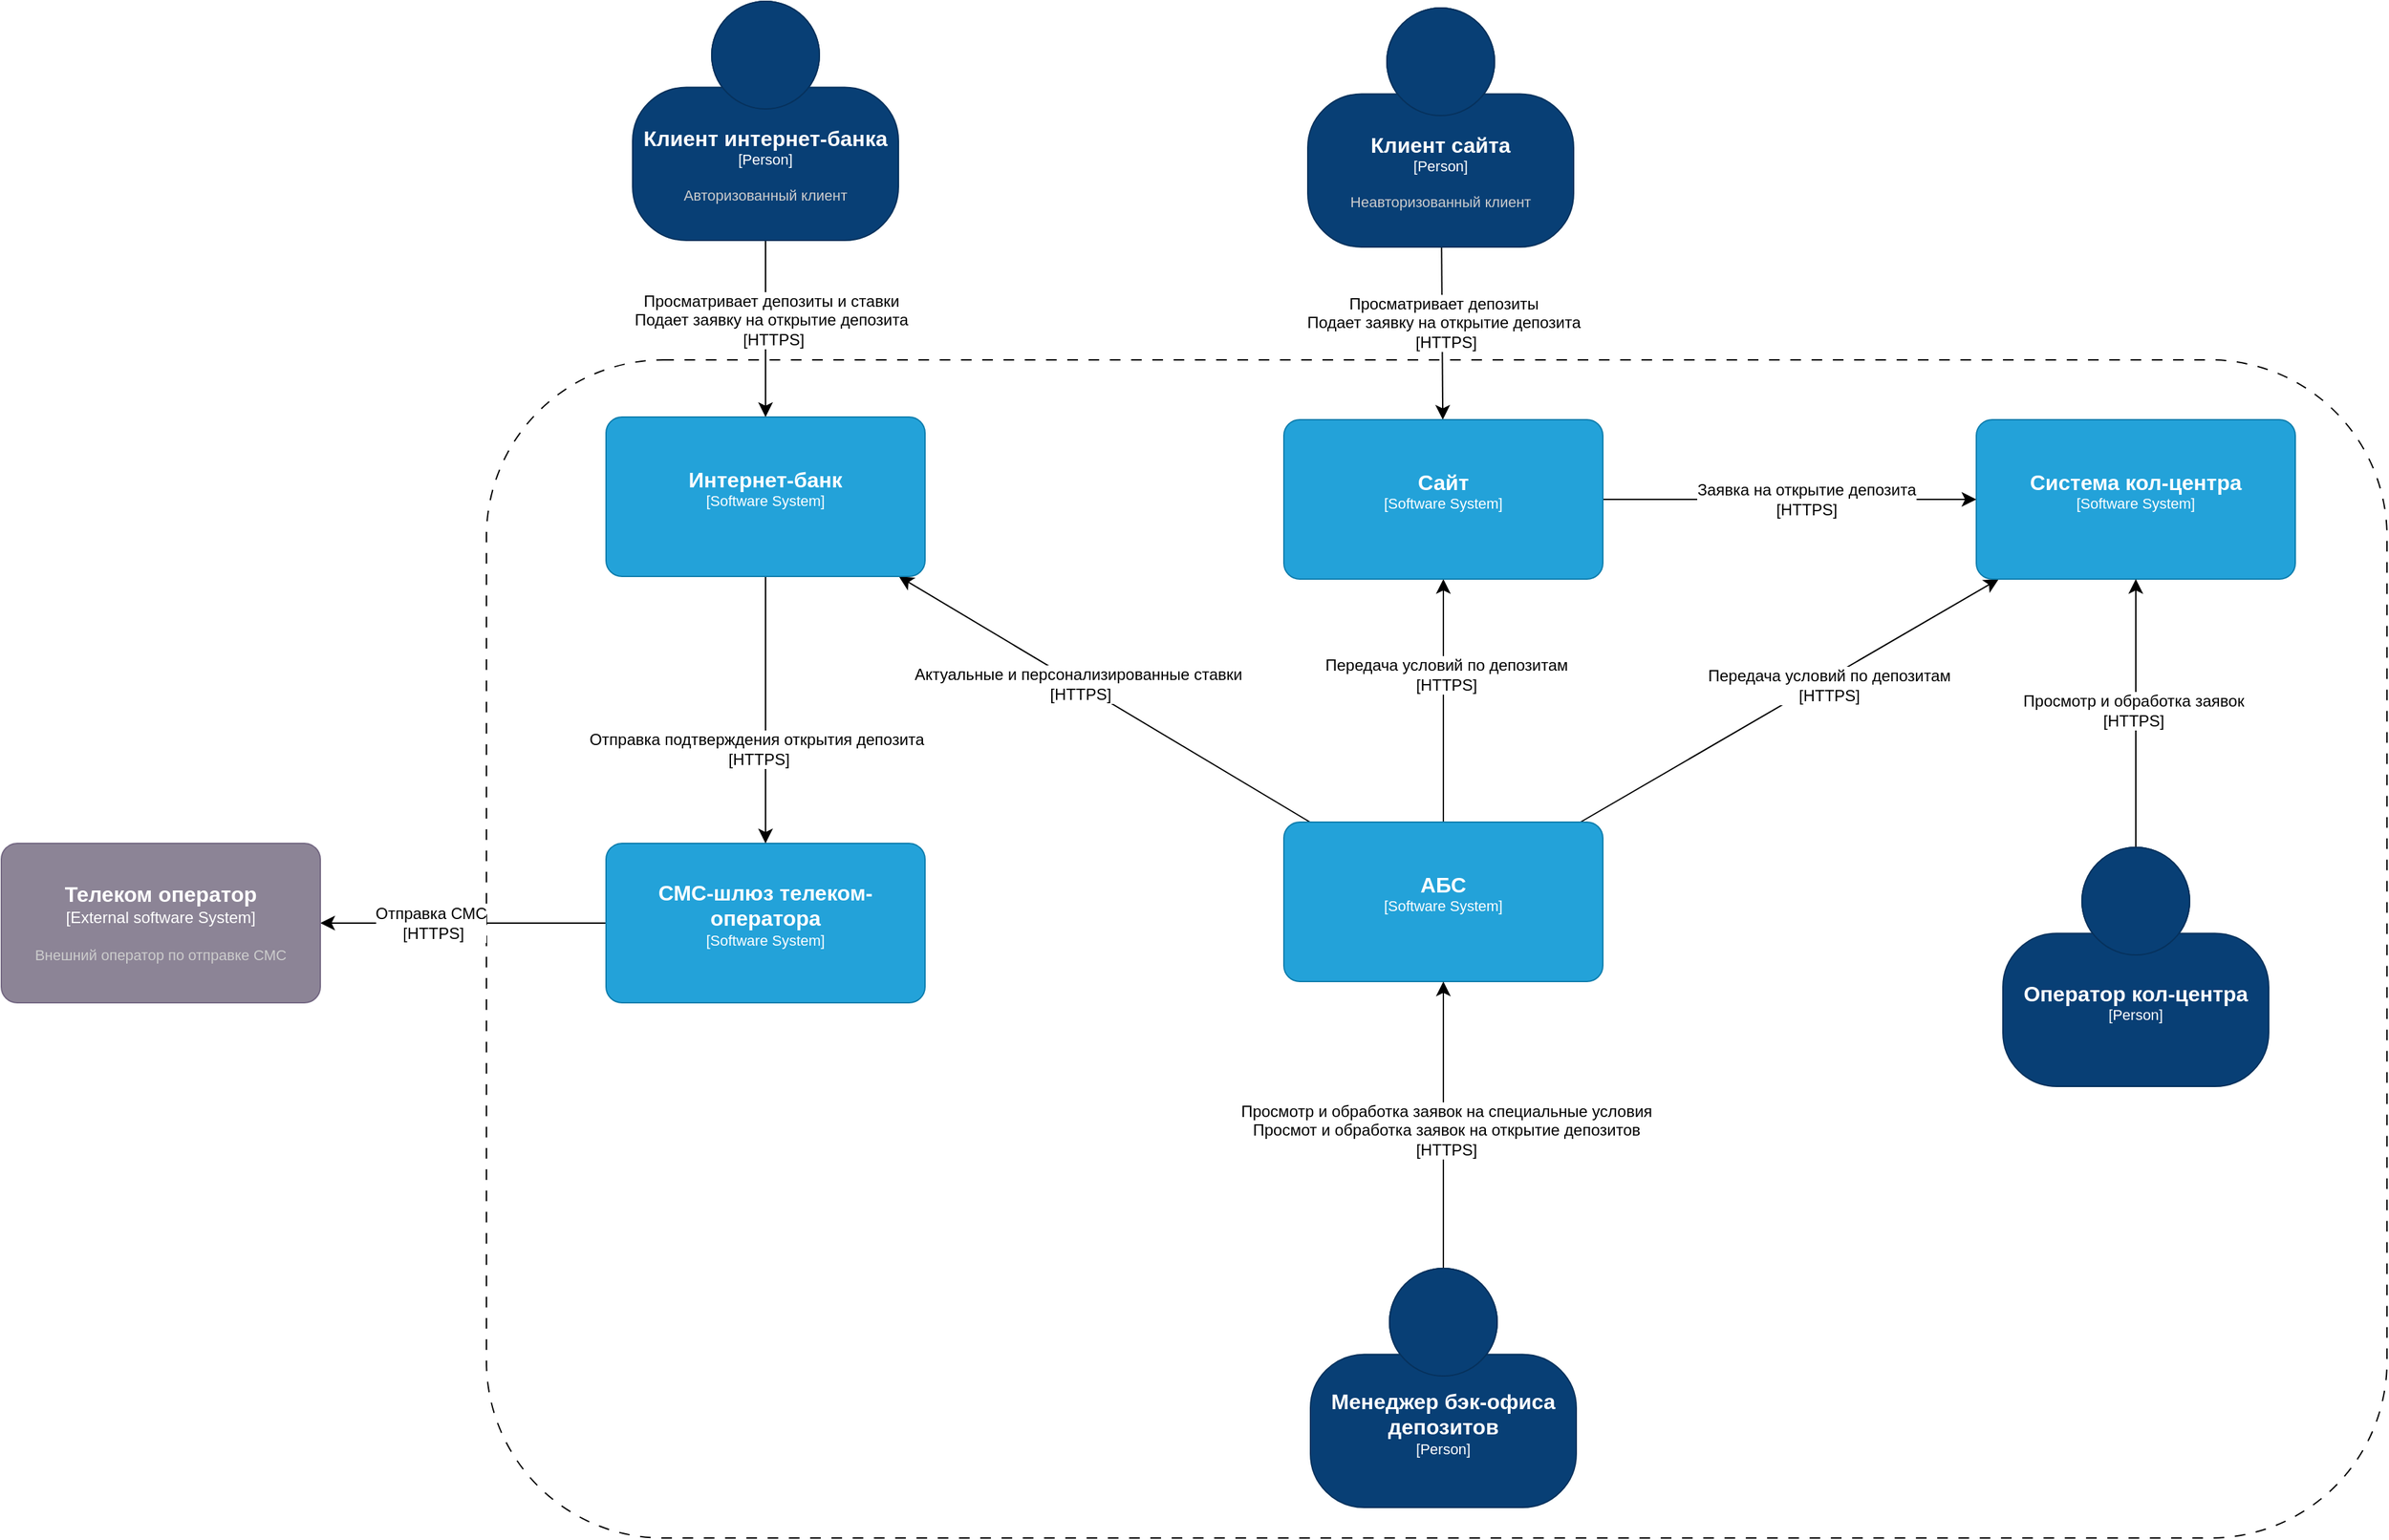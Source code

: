 <mxfile version="26.2.2">
  <diagram name="Страница — 1" id="zq33oQ1W5LLMtqZiJtiX">
    <mxGraphModel dx="2067" dy="1301" grid="0" gridSize="10" guides="1" tooltips="1" connect="1" arrows="1" fold="1" page="0" pageScale="1" pageWidth="827" pageHeight="1169" math="0" shadow="0">
      <root>
        <mxCell id="0" />
        <mxCell id="1" parent="0" />
        <mxCell id="WsRf3P99QnQvytNDEwtv-25" value="" style="rounded=1;whiteSpace=wrap;html=1;fontFamily=Helvetica;fontSize=12;fontColor=default;labelBackgroundColor=default;dashed=1;fillColor=none;dashPattern=8 8;" parent="1" vertex="1">
          <mxGeometry x="-26" y="-12" width="1430" height="887" as="geometry" />
        </mxCell>
        <mxCell id="WsRf3P99QnQvytNDEwtv-2" style="edgeStyle=none;curved=1;rounded=0;orthogonalLoop=1;jettySize=auto;html=1;fontSize=12;startSize=8;endSize=8;" parent="1" source="o-IOHxrIPVLr7GiQBjIR-1" target="WsRf3P99QnQvytNDEwtv-1" edge="1">
          <mxGeometry relative="1" as="geometry" />
        </mxCell>
        <mxCell id="WsRf3P99QnQvytNDEwtv-3" value="Просматривает депозиты&lt;br&gt;Подает заявку на открытие депозита&lt;div&gt;&amp;nbsp;[HTTPS]&lt;/div&gt;" style="edgeLabel;html=1;align=center;verticalAlign=middle;resizable=0;points=[];fontSize=12;" parent="WsRf3P99QnQvytNDEwtv-2" vertex="1" connectable="0">
          <mxGeometry x="-0.015" relative="1" as="geometry">
            <mxPoint x="1" y="-7" as="offset" />
          </mxGeometry>
        </mxCell>
        <object placeholders="1" c4Name="Клиент сайта" c4Type="Person" c4Description="Неавторизованный клиент" label="&lt;font style=&quot;font-size: 16px&quot;&gt;&lt;b&gt;%c4Name%&lt;/b&gt;&lt;/font&gt;&lt;div&gt;[%c4Type%]&lt;/div&gt;&lt;br&gt;&lt;div&gt;&lt;font style=&quot;font-size: 11px&quot;&gt;&lt;font color=&quot;#cccccc&quot;&gt;%c4Description%&lt;/font&gt;&lt;/div&gt;" id="o-IOHxrIPVLr7GiQBjIR-1">
          <mxCell style="html=1;fontSize=11;dashed=0;whiteSpace=wrap;fillColor=#083F75;strokeColor=#06315C;fontColor=#ffffff;shape=mxgraph.c4.person2;align=center;metaEdit=1;points=[[0.5,0,0],[1,0.5,0],[1,0.75,0],[0.75,1,0],[0.5,1,0],[0.25,1,0],[0,0.75,0],[0,0.5,0]];resizable=0;" parent="1" vertex="1">
            <mxGeometry x="592" y="-277" width="200" height="180" as="geometry" />
          </mxCell>
        </object>
        <mxCell id="54XHS6qKlFoen8ubGjGy-1" style="edgeStyle=none;curved=1;rounded=0;orthogonalLoop=1;jettySize=auto;html=1;fontSize=12;startSize=8;endSize=8;" edge="1" parent="1" source="o-IOHxrIPVLr7GiQBjIR-2" target="WsRf3P99QnQvytNDEwtv-13">
          <mxGeometry relative="1" as="geometry" />
        </mxCell>
        <mxCell id="54XHS6qKlFoen8ubGjGy-2" value="Актуальные и персонализированные ставки&lt;br&gt;&lt;div&gt;&amp;nbsp;[HTTPS]&lt;/div&gt;" style="edgeLabel;html=1;align=center;verticalAlign=middle;resizable=0;points=[];fontSize=12;" vertex="1" connectable="0" parent="54XHS6qKlFoen8ubGjGy-1">
          <mxGeometry x="0.131" relative="1" as="geometry">
            <mxPoint as="offset" />
          </mxGeometry>
        </mxCell>
        <mxCell id="54XHS6qKlFoen8ubGjGy-3" style="edgeStyle=none;curved=1;rounded=0;orthogonalLoop=1;jettySize=auto;html=1;fontSize=12;startSize=8;endSize=8;" edge="1" parent="1" source="o-IOHxrIPVLr7GiQBjIR-2" target="o-IOHxrIPVLr7GiQBjIR-3">
          <mxGeometry relative="1" as="geometry" />
        </mxCell>
        <mxCell id="54XHS6qKlFoen8ubGjGy-4" value="Передача условий по депозитам&lt;br&gt;[HTTPS]" style="edgeLabel;html=1;align=center;verticalAlign=middle;resizable=0;points=[];fontSize=12;" vertex="1" connectable="0" parent="54XHS6qKlFoen8ubGjGy-3">
          <mxGeometry x="0.172" y="-5" relative="1" as="geometry">
            <mxPoint as="offset" />
          </mxGeometry>
        </mxCell>
        <mxCell id="54XHS6qKlFoen8ubGjGy-5" style="edgeStyle=none;curved=1;rounded=0;orthogonalLoop=1;jettySize=auto;html=1;fontSize=12;startSize=8;endSize=8;" edge="1" parent="1" source="o-IOHxrIPVLr7GiQBjIR-2" target="WsRf3P99QnQvytNDEwtv-1">
          <mxGeometry relative="1" as="geometry" />
        </mxCell>
        <mxCell id="54XHS6qKlFoen8ubGjGy-6" value="Передача условий по депозитам&lt;br&gt;[HTTPS]" style="edgeLabel;html=1;align=center;verticalAlign=middle;resizable=0;points=[];fontSize=12;" vertex="1" connectable="0" parent="54XHS6qKlFoen8ubGjGy-5">
          <mxGeometry x="0.213" y="-2" relative="1" as="geometry">
            <mxPoint as="offset" />
          </mxGeometry>
        </mxCell>
        <object placeholders="1" c4Name="АБС" c4Type="Software System" c4Description="" label="&lt;font style=&quot;font-size: 16px&quot;&gt;&lt;b&gt;%c4Name%&lt;/b&gt;&lt;/font&gt;&lt;div&gt;[%c4Type%]&lt;/div&gt;&lt;br&gt;&lt;div&gt;&lt;font style=&quot;font-size: 11px&quot;&gt;&lt;font color=&quot;#cccccc&quot;&gt;%c4Description%&lt;/font&gt;&lt;/div&gt;" id="o-IOHxrIPVLr7GiQBjIR-2">
          <mxCell style="rounded=1;whiteSpace=wrap;html=1;labelBackgroundColor=none;fillColor=#23A2D9;fontColor=#ffffff;align=center;arcSize=10;strokeColor=#0E7DAD;metaEdit=1;resizable=0;points=[[0.25,0,0],[0.5,0,0],[0.75,0,0],[1,0.25,0],[1,0.5,0],[1,0.75,0],[0.75,1,0],[0.5,1,0],[0.25,1,0],[0,0.75,0],[0,0.5,0],[0,0.25,0]];verticalAlign=middle;fontFamily=Helvetica;fontSize=11;" parent="1" vertex="1">
            <mxGeometry x="574" y="336" width="240" height="120" as="geometry" />
          </mxCell>
        </object>
        <object placeholders="1" c4Name="Система кол-центра" c4Type="Software System" c4Description="" label="&lt;font style=&quot;font-size: 16px&quot;&gt;&lt;b&gt;%c4Name%&lt;/b&gt;&lt;/font&gt;&lt;div&gt;[%c4Type%]&lt;/div&gt;&lt;br&gt;&lt;div&gt;&lt;font style=&quot;font-size: 11px&quot;&gt;&lt;font color=&quot;#cccccc&quot;&gt;%c4Description%&lt;/font&gt;&lt;/div&gt;" id="o-IOHxrIPVLr7GiQBjIR-3">
          <mxCell style="rounded=1;whiteSpace=wrap;html=1;labelBackgroundColor=none;fillColor=#23A2D9;fontColor=#ffffff;align=center;arcSize=10;strokeColor=#0E7DAD;metaEdit=1;resizable=0;points=[[0.25,0,0],[0.5,0,0],[0.75,0,0],[1,0.25,0],[1,0.5,0],[1,0.75,0],[0.75,1,0],[0.5,1,0],[0.25,1,0],[0,0.75,0],[0,0.5,0],[0,0.25,0]];verticalAlign=middle;fontFamily=Helvetica;fontSize=11;" parent="1" vertex="1">
            <mxGeometry x="1095" y="33" width="240" height="120" as="geometry" />
          </mxCell>
        </object>
        <mxCell id="WsRf3P99QnQvytNDEwtv-27" style="edgeStyle=none;curved=1;rounded=0;orthogonalLoop=1;jettySize=auto;html=1;fontSize=12;startSize=8;endSize=8;" parent="1" source="o-IOHxrIPVLr7GiQBjIR-5" target="WsRf3P99QnQvytNDEwtv-26" edge="1">
          <mxGeometry relative="1" as="geometry" />
        </mxCell>
        <mxCell id="WsRf3P99QnQvytNDEwtv-28" value="Отправка СМС&lt;br&gt;&lt;div&gt;&amp;nbsp;[HTTPS]&lt;/div&gt;" style="edgeLabel;html=1;align=center;verticalAlign=middle;resizable=0;points=[];fontSize=12;" parent="WsRf3P99QnQvytNDEwtv-27" vertex="1" connectable="0">
          <mxGeometry x="0.229" relative="1" as="geometry">
            <mxPoint as="offset" />
          </mxGeometry>
        </mxCell>
        <object placeholders="1" c4Name="СМС-шлюз телеком-оператора" c4Type="Software System" c4Description="" label="&lt;font style=&quot;font-size: 16px&quot;&gt;&lt;b&gt;%c4Name%&lt;/b&gt;&lt;/font&gt;&lt;div&gt;[%c4Type%]&lt;/div&gt;&lt;br&gt;&lt;div&gt;&lt;font style=&quot;font-size: 11px&quot;&gt;&lt;font color=&quot;#cccccc&quot;&gt;%c4Description%&lt;/font&gt;&lt;/div&gt;" id="o-IOHxrIPVLr7GiQBjIR-5">
          <mxCell style="rounded=1;whiteSpace=wrap;html=1;labelBackgroundColor=none;fillColor=#23A2D9;fontColor=#ffffff;align=center;arcSize=10;strokeColor=#0E7DAD;metaEdit=1;resizable=0;points=[[0.25,0,0],[0.5,0,0],[0.75,0,0],[1,0.25,0],[1,0.5,0],[1,0.75,0],[0.75,1,0],[0.5,1,0],[0.25,1,0],[0,0.75,0],[0,0.5,0],[0,0.25,0]];verticalAlign=middle;fontFamily=Helvetica;fontSize=11;" parent="1" vertex="1">
            <mxGeometry x="64" y="352" width="240" height="120" as="geometry" />
          </mxCell>
        </object>
        <mxCell id="WsRf3P99QnQvytNDEwtv-6" style="edgeStyle=none;curved=1;rounded=0;orthogonalLoop=1;jettySize=auto;html=1;fontSize=12;startSize=8;endSize=8;" parent="1" source="WsRf3P99QnQvytNDEwtv-1" target="o-IOHxrIPVLr7GiQBjIR-3" edge="1">
          <mxGeometry relative="1" as="geometry" />
        </mxCell>
        <mxCell id="WsRf3P99QnQvytNDEwtv-7" value="Заявка на открытие депозита&lt;br&gt;[HTTPS]" style="edgeLabel;html=1;align=center;verticalAlign=middle;resizable=0;points=[];fontSize=12;" parent="WsRf3P99QnQvytNDEwtv-6" vertex="1" connectable="0">
          <mxGeometry x="0.228" y="-2" relative="1" as="geometry">
            <mxPoint x="-20" y="-2" as="offset" />
          </mxGeometry>
        </mxCell>
        <object placeholders="1" c4Name="Сайт" c4Type="Software System" c4Description="" label="&lt;font style=&quot;font-size: 16px&quot;&gt;&lt;b&gt;%c4Name%&lt;/b&gt;&lt;/font&gt;&lt;div&gt;[%c4Type%]&lt;/div&gt;&lt;br&gt;&lt;div&gt;&lt;font style=&quot;font-size: 11px&quot;&gt;&lt;font color=&quot;#cccccc&quot;&gt;%c4Description%&lt;/font&gt;&lt;/div&gt;" id="WsRf3P99QnQvytNDEwtv-1">
          <mxCell style="rounded=1;whiteSpace=wrap;html=1;labelBackgroundColor=none;fillColor=#23A2D9;fontColor=#ffffff;align=center;arcSize=10;strokeColor=#0E7DAD;metaEdit=1;resizable=0;points=[[0.25,0,0],[0.5,0,0],[0.75,0,0],[1,0.25,0],[1,0.5,0],[1,0.75,0],[0.75,1,0],[0.5,1,0],[0.25,1,0],[0,0.75,0],[0,0.5,0],[0,0.25,0]];verticalAlign=middle;fontFamily=Helvetica;fontSize=11;" parent="1" vertex="1">
            <mxGeometry x="574" y="33" width="240" height="120" as="geometry" />
          </mxCell>
        </object>
        <mxCell id="WsRf3P99QnQvytNDEwtv-11" style="edgeStyle=none;curved=1;rounded=0;orthogonalLoop=1;jettySize=auto;html=1;fontSize=12;startSize=8;endSize=8;" parent="1" source="WsRf3P99QnQvytNDEwtv-10" target="o-IOHxrIPVLr7GiQBjIR-3" edge="1">
          <mxGeometry relative="1" as="geometry" />
        </mxCell>
        <mxCell id="WsRf3P99QnQvytNDEwtv-12" value="Просмотр и обработка заявок&lt;br&gt;[HTTPS]" style="edgeLabel;html=1;align=center;verticalAlign=middle;resizable=0;points=[];fontSize=12;" parent="WsRf3P99QnQvytNDEwtv-11" vertex="1" connectable="0">
          <mxGeometry x="0.036" y="2" relative="1" as="geometry">
            <mxPoint y="1" as="offset" />
          </mxGeometry>
        </mxCell>
        <object placeholders="1" c4Name="Оператор кол-центра" c4Type="Person" c4Description="" label="&lt;font style=&quot;font-size: 16px&quot;&gt;&lt;b&gt;%c4Name%&lt;/b&gt;&lt;/font&gt;&lt;div&gt;[%c4Type%]&lt;/div&gt;&lt;br&gt;&lt;div&gt;&lt;font style=&quot;font-size: 11px&quot;&gt;&lt;font color=&quot;#cccccc&quot;&gt;%c4Description%&lt;/font&gt;&lt;/div&gt;" id="WsRf3P99QnQvytNDEwtv-10">
          <mxCell style="html=1;fontSize=11;dashed=0;whiteSpace=wrap;fillColor=#083F75;strokeColor=#06315C;fontColor=#ffffff;shape=mxgraph.c4.person2;align=center;metaEdit=1;points=[[0.5,0,0],[1,0.5,0],[1,0.75,0],[0.75,1,0],[0.5,1,0],[0.25,1,0],[0,0.75,0],[0,0.5,0]];resizable=0;" parent="1" vertex="1">
            <mxGeometry x="1115" y="355" width="200" height="180" as="geometry" />
          </mxCell>
        </object>
        <mxCell id="WsRf3P99QnQvytNDEwtv-18" style="edgeStyle=none;curved=1;rounded=0;orthogonalLoop=1;jettySize=auto;html=1;fontSize=12;startSize=8;endSize=8;" parent="1" source="WsRf3P99QnQvytNDEwtv-13" target="o-IOHxrIPVLr7GiQBjIR-5" edge="1">
          <mxGeometry relative="1" as="geometry" />
        </mxCell>
        <mxCell id="WsRf3P99QnQvytNDEwtv-19" value="Отправка подтверждения открытия депозита&lt;br&gt;&lt;div&gt;&amp;nbsp;[HTTPS]&lt;/div&gt;" style="edgeLabel;html=1;align=center;verticalAlign=middle;resizable=0;points=[];fontSize=12;" parent="WsRf3P99QnQvytNDEwtv-18" vertex="1" connectable="0">
          <mxGeometry x="-0.171" y="-3" relative="1" as="geometry">
            <mxPoint x="-4" y="46" as="offset" />
          </mxGeometry>
        </mxCell>
        <object placeholders="1" c4Name="Интернет-банк" c4Type="Software System" c4Description="" label="&lt;font style=&quot;font-size: 16px&quot;&gt;&lt;b&gt;%c4Name%&lt;/b&gt;&lt;/font&gt;&lt;div&gt;[%c4Type%]&lt;/div&gt;&lt;br&gt;&lt;div&gt;&lt;font style=&quot;font-size: 11px&quot;&gt;&lt;font color=&quot;#cccccc&quot;&gt;%c4Description%&lt;/font&gt;&lt;/div&gt;" id="WsRf3P99QnQvytNDEwtv-13">
          <mxCell style="rounded=1;whiteSpace=wrap;html=1;labelBackgroundColor=none;fillColor=#23A2D9;fontColor=#ffffff;align=center;arcSize=10;strokeColor=#0E7DAD;metaEdit=1;resizable=0;points=[[0.25,0,0],[0.5,0,0],[0.75,0,0],[1,0.25,0],[1,0.5,0],[1,0.75,0],[0.75,1,0],[0.5,1,0],[0.25,1,0],[0,0.75,0],[0,0.5,0],[0,0.25,0]];verticalAlign=middle;fontFamily=Helvetica;fontSize=11;" parent="1" vertex="1">
            <mxGeometry x="64" y="31" width="240" height="120" as="geometry" />
          </mxCell>
        </object>
        <mxCell id="WsRf3P99QnQvytNDEwtv-15" style="edgeStyle=none;curved=1;rounded=0;orthogonalLoop=1;jettySize=auto;html=1;fontSize=12;startSize=8;endSize=8;" parent="1" source="WsRf3P99QnQvytNDEwtv-14" target="WsRf3P99QnQvytNDEwtv-13" edge="1">
          <mxGeometry relative="1" as="geometry" />
        </mxCell>
        <mxCell id="WsRf3P99QnQvytNDEwtv-16" value="Просматривает депозиты и ставки&lt;br&gt;Подает заявку на открытие депозита&lt;div&gt;&amp;nbsp;[HTTPS]&lt;/div&gt;" style="edgeLabel;html=1;align=center;verticalAlign=middle;resizable=0;points=[];fontSize=12;" parent="WsRf3P99QnQvytNDEwtv-15" vertex="1" connectable="0">
          <mxGeometry x="-0.211" y="-1" relative="1" as="geometry">
            <mxPoint x="5" y="7" as="offset" />
          </mxGeometry>
        </mxCell>
        <object placeholders="1" c4Name="Клиент интернет-банка" c4Type="Person" c4Description="Авторизованный клиент" label="&lt;font style=&quot;font-size: 16px&quot;&gt;&lt;b&gt;%c4Name%&lt;/b&gt;&lt;/font&gt;&lt;div&gt;[%c4Type%]&lt;/div&gt;&lt;br&gt;&lt;div&gt;&lt;font style=&quot;font-size: 11px&quot;&gt;&lt;font color=&quot;#cccccc&quot;&gt;%c4Description%&lt;/font&gt;&lt;/div&gt;" id="WsRf3P99QnQvytNDEwtv-14">
          <mxCell style="html=1;fontSize=11;dashed=0;whiteSpace=wrap;fillColor=#083F75;strokeColor=#06315C;fontColor=#ffffff;shape=mxgraph.c4.person2;align=center;metaEdit=1;points=[[0.5,0,0],[1,0.5,0],[1,0.75,0],[0.75,1,0],[0.5,1,0],[0.25,1,0],[0,0.75,0],[0,0.5,0]];resizable=0;" parent="1" vertex="1">
            <mxGeometry x="84" y="-282" width="200" height="180" as="geometry" />
          </mxCell>
        </object>
        <mxCell id="WsRf3P99QnQvytNDEwtv-23" style="edgeStyle=none;curved=1;rounded=0;orthogonalLoop=1;jettySize=auto;html=1;fontSize=12;startSize=8;endSize=8;" parent="1" source="WsRf3P99QnQvytNDEwtv-22" target="o-IOHxrIPVLr7GiQBjIR-2" edge="1">
          <mxGeometry relative="1" as="geometry" />
        </mxCell>
        <mxCell id="WsRf3P99QnQvytNDEwtv-24" value="Просмотр и обработка заявок на специальные условия&lt;br&gt;Просмот и обработка заявок на открытие депозитов&lt;div&gt;[HTTPS]&lt;/div&gt;" style="edgeLabel;html=1;align=center;verticalAlign=middle;resizable=0;points=[];fontSize=12;" parent="WsRf3P99QnQvytNDEwtv-23" vertex="1" connectable="0">
          <mxGeometry x="-0.038" y="-2" relative="1" as="geometry">
            <mxPoint as="offset" />
          </mxGeometry>
        </mxCell>
        <object placeholders="1" c4Name="Менеджер бэк-офиса депозитов" c4Type="Person" c4Description="" label="&lt;font style=&quot;font-size: 16px&quot;&gt;&lt;b&gt;%c4Name%&lt;/b&gt;&lt;/font&gt;&lt;div&gt;[%c4Type%]&lt;/div&gt;&lt;br&gt;&lt;div&gt;&lt;font style=&quot;font-size: 11px&quot;&gt;&lt;font color=&quot;#cccccc&quot;&gt;%c4Description%&lt;/font&gt;&lt;/div&gt;" id="WsRf3P99QnQvytNDEwtv-22">
          <mxCell style="html=1;fontSize=11;dashed=0;whiteSpace=wrap;fillColor=#083F75;strokeColor=#06315C;fontColor=#ffffff;shape=mxgraph.c4.person2;align=center;metaEdit=1;points=[[0.5,0,0],[1,0.5,0],[1,0.75,0],[0.75,1,0],[0.5,1,0],[0.25,1,0],[0,0.75,0],[0,0.5,0]];resizable=0;" parent="1" vertex="1">
            <mxGeometry x="594" y="672" width="200" height="180" as="geometry" />
          </mxCell>
        </object>
        <object placeholders="1" c4Name="Телеком оператор" c4Type="External software System" c4Description="Внешний оператор по отправке СМС" label="&lt;font style=&quot;font-size: 16px&quot;&gt;&lt;b&gt;%c4Name%&lt;/b&gt;&lt;/font&gt;&lt;div&gt;[%c4Type%]&lt;/div&gt;&lt;br&gt;&lt;div&gt;&lt;font style=&quot;font-size: 11px&quot;&gt;&lt;font color=&quot;#cccccc&quot;&gt;%c4Description%&lt;/font&gt;&lt;/div&gt;" id="WsRf3P99QnQvytNDEwtv-26">
          <mxCell style="rounded=1;whiteSpace=wrap;html=1;labelBackgroundColor=none;fillColor=#8C8496;align=center;arcSize=10;strokeColor=#736782;metaEdit=1;resizable=0;points=[[0.25,0,0],[0.5,0,0],[0.75,0,0],[1,0.25,0],[1,0.5,0],[1,0.75,0],[0.75,1,0],[0.5,1,0],[0.25,1,0],[0,0.75,0],[0,0.5,0],[0,0.25,0]];verticalAlign=middle;fontFamily=Helvetica;fontSize=12;fontColor=#ffffff;" parent="1" vertex="1">
            <mxGeometry x="-391" y="352" width="240" height="120" as="geometry" />
          </mxCell>
        </object>
      </root>
    </mxGraphModel>
  </diagram>
</mxfile>
